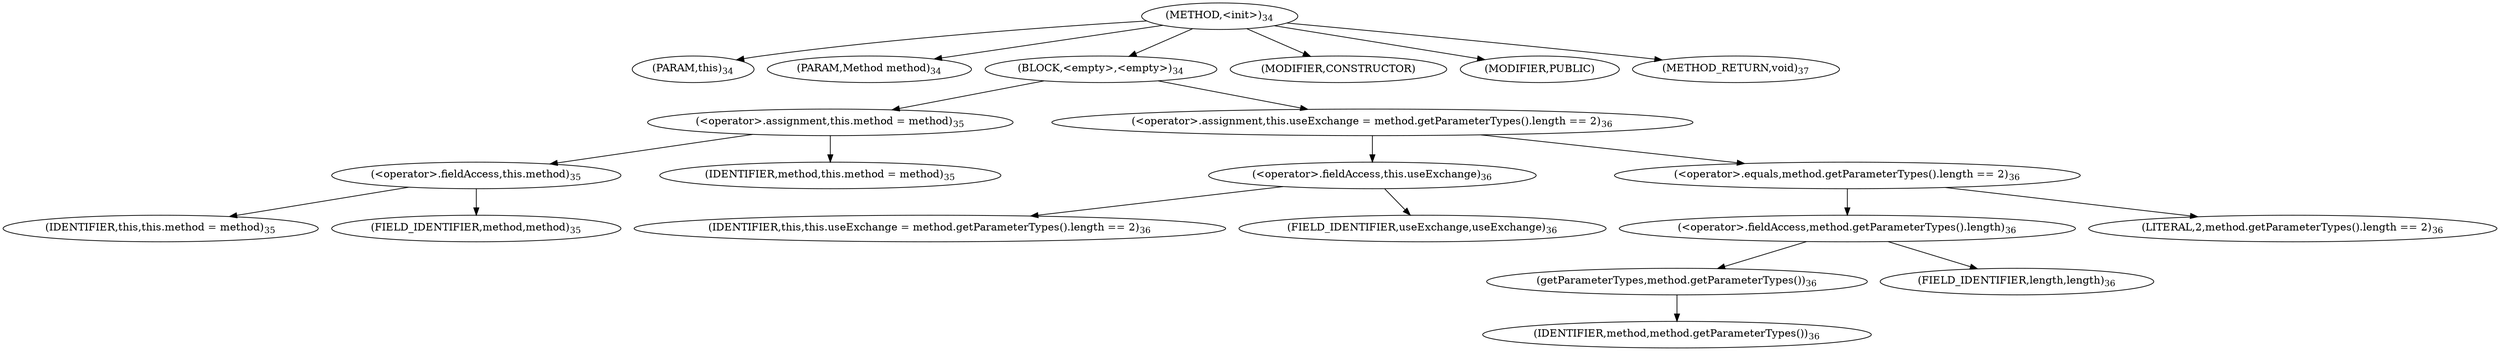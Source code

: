 digraph "&lt;init&gt;" {  
"28" [label = <(METHOD,&lt;init&gt;)<SUB>34</SUB>> ]
"4" [label = <(PARAM,this)<SUB>34</SUB>> ]
"29" [label = <(PARAM,Method method)<SUB>34</SUB>> ]
"30" [label = <(BLOCK,&lt;empty&gt;,&lt;empty&gt;)<SUB>34</SUB>> ]
"31" [label = <(&lt;operator&gt;.assignment,this.method = method)<SUB>35</SUB>> ]
"32" [label = <(&lt;operator&gt;.fieldAccess,this.method)<SUB>35</SUB>> ]
"3" [label = <(IDENTIFIER,this,this.method = method)<SUB>35</SUB>> ]
"33" [label = <(FIELD_IDENTIFIER,method,method)<SUB>35</SUB>> ]
"34" [label = <(IDENTIFIER,method,this.method = method)<SUB>35</SUB>> ]
"35" [label = <(&lt;operator&gt;.assignment,this.useExchange = method.getParameterTypes().length == 2)<SUB>36</SUB>> ]
"36" [label = <(&lt;operator&gt;.fieldAccess,this.useExchange)<SUB>36</SUB>> ]
"5" [label = <(IDENTIFIER,this,this.useExchange = method.getParameterTypes().length == 2)<SUB>36</SUB>> ]
"37" [label = <(FIELD_IDENTIFIER,useExchange,useExchange)<SUB>36</SUB>> ]
"38" [label = <(&lt;operator&gt;.equals,method.getParameterTypes().length == 2)<SUB>36</SUB>> ]
"39" [label = <(&lt;operator&gt;.fieldAccess,method.getParameterTypes().length)<SUB>36</SUB>> ]
"40" [label = <(getParameterTypes,method.getParameterTypes())<SUB>36</SUB>> ]
"41" [label = <(IDENTIFIER,method,method.getParameterTypes())<SUB>36</SUB>> ]
"42" [label = <(FIELD_IDENTIFIER,length,length)<SUB>36</SUB>> ]
"43" [label = <(LITERAL,2,method.getParameterTypes().length == 2)<SUB>36</SUB>> ]
"44" [label = <(MODIFIER,CONSTRUCTOR)> ]
"45" [label = <(MODIFIER,PUBLIC)> ]
"46" [label = <(METHOD_RETURN,void)<SUB>37</SUB>> ]
  "28" -> "4" 
  "28" -> "29" 
  "28" -> "30" 
  "28" -> "44" 
  "28" -> "45" 
  "28" -> "46" 
  "30" -> "31" 
  "30" -> "35" 
  "31" -> "32" 
  "31" -> "34" 
  "32" -> "3" 
  "32" -> "33" 
  "35" -> "36" 
  "35" -> "38" 
  "36" -> "5" 
  "36" -> "37" 
  "38" -> "39" 
  "38" -> "43" 
  "39" -> "40" 
  "39" -> "42" 
  "40" -> "41" 
}
